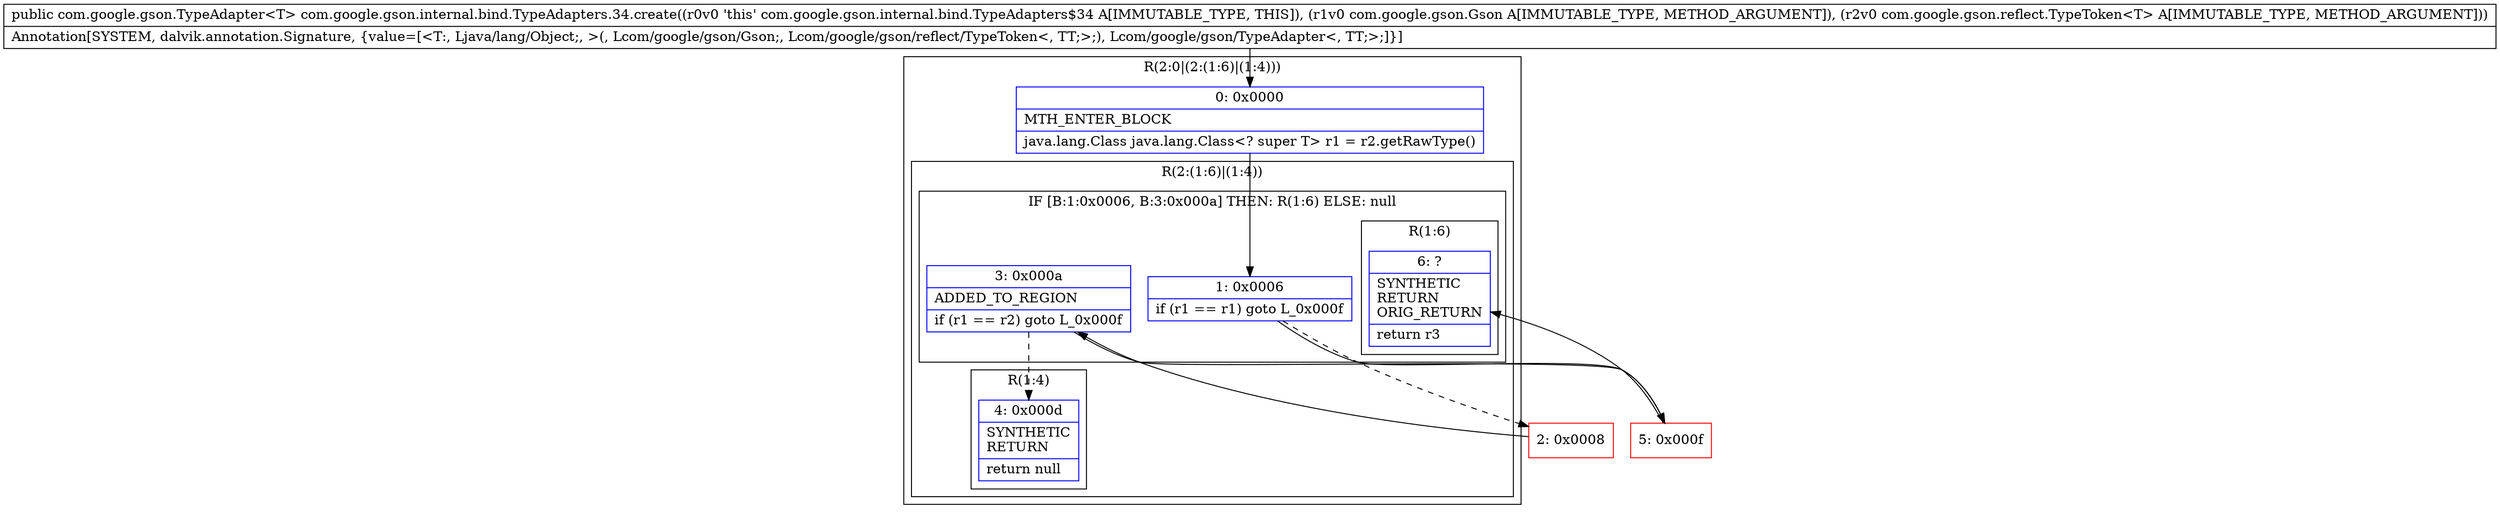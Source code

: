 digraph "CFG forcom.google.gson.internal.bind.TypeAdapters.34.create(Lcom\/google\/gson\/Gson;Lcom\/google\/gson\/reflect\/TypeToken;)Lcom\/google\/gson\/TypeAdapter;" {
subgraph cluster_Region_1477882193 {
label = "R(2:0|(2:(1:6)|(1:4)))";
node [shape=record,color=blue];
Node_0 [shape=record,label="{0\:\ 0x0000|MTH_ENTER_BLOCK\l|java.lang.Class java.lang.Class\<? super T\> r1 = r2.getRawType()\l}"];
subgraph cluster_Region_208241077 {
label = "R(2:(1:6)|(1:4))";
node [shape=record,color=blue];
subgraph cluster_IfRegion_579538438 {
label = "IF [B:1:0x0006, B:3:0x000a] THEN: R(1:6) ELSE: null";
node [shape=record,color=blue];
Node_1 [shape=record,label="{1\:\ 0x0006|if (r1 == r1) goto L_0x000f\l}"];
Node_3 [shape=record,label="{3\:\ 0x000a|ADDED_TO_REGION\l|if (r1 == r2) goto L_0x000f\l}"];
subgraph cluster_Region_942613539 {
label = "R(1:6)";
node [shape=record,color=blue];
Node_6 [shape=record,label="{6\:\ ?|SYNTHETIC\lRETURN\lORIG_RETURN\l|return r3\l}"];
}
}
subgraph cluster_Region_2018201291 {
label = "R(1:4)";
node [shape=record,color=blue];
Node_4 [shape=record,label="{4\:\ 0x000d|SYNTHETIC\lRETURN\l|return null\l}"];
}
}
}
Node_2 [shape=record,color=red,label="{2\:\ 0x0008}"];
Node_5 [shape=record,color=red,label="{5\:\ 0x000f}"];
MethodNode[shape=record,label="{public com.google.gson.TypeAdapter\<T\> com.google.gson.internal.bind.TypeAdapters.34.create((r0v0 'this' com.google.gson.internal.bind.TypeAdapters$34 A[IMMUTABLE_TYPE, THIS]), (r1v0 com.google.gson.Gson A[IMMUTABLE_TYPE, METHOD_ARGUMENT]), (r2v0 com.google.gson.reflect.TypeToken\<T\> A[IMMUTABLE_TYPE, METHOD_ARGUMENT]))  | Annotation[SYSTEM, dalvik.annotation.Signature, \{value=[\<T:, Ljava\/lang\/Object;, \>(, Lcom\/google\/gson\/Gson;, Lcom\/google\/gson\/reflect\/TypeToken\<, TT;\>;), Lcom\/google\/gson\/TypeAdapter\<, TT;\>;]\}]\l}"];
MethodNode -> Node_0;
Node_0 -> Node_1;
Node_1 -> Node_2[style=dashed];
Node_1 -> Node_5;
Node_3 -> Node_4[style=dashed];
Node_3 -> Node_5;
Node_2 -> Node_3;
Node_5 -> Node_6;
}

